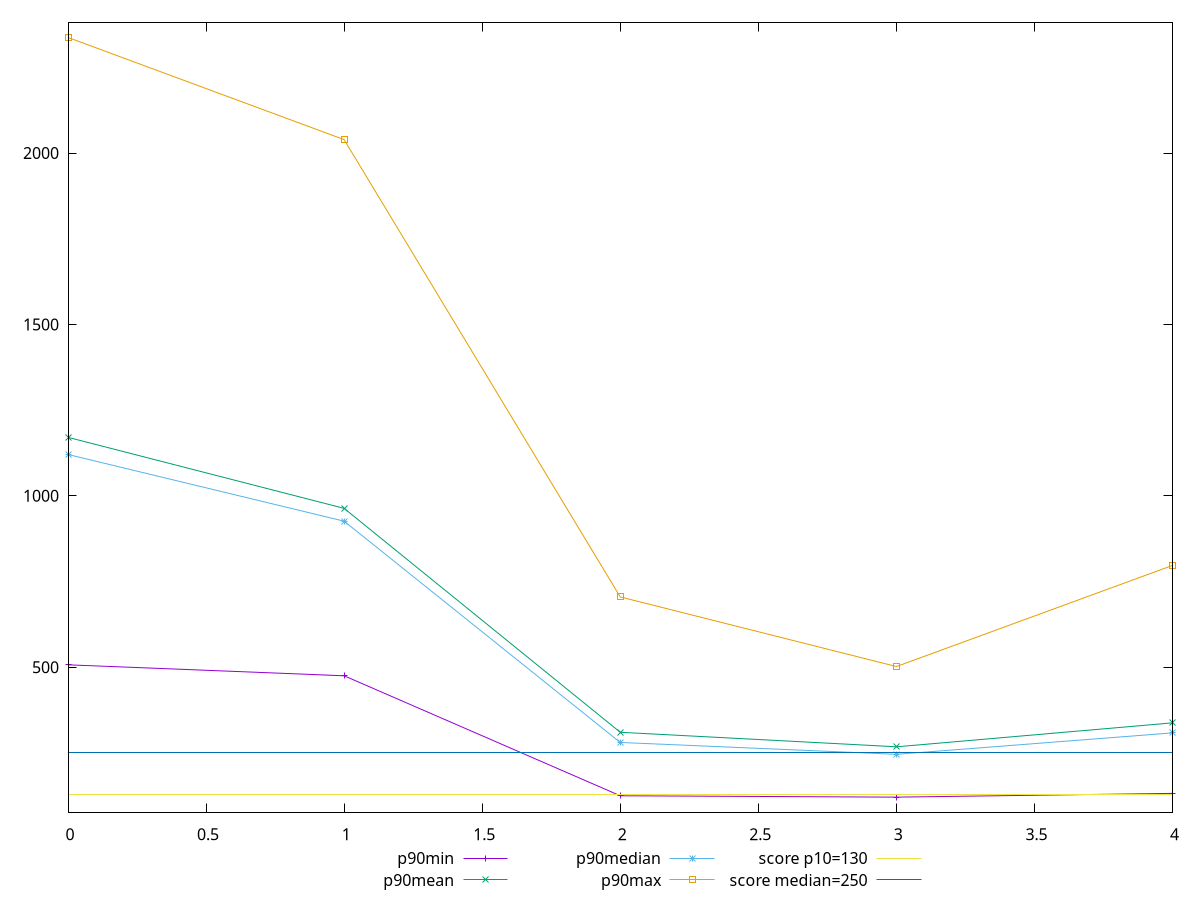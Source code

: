 reset

$p90Min <<EOF
0 506.9999999999991
1 475
2 125
3 121
4 132
EOF

$p90Mean <<EOF
0 1170.5531914893618
1 963.3617021276596
2 310.18617021276594
3 267.8723404255319
4 337.74468085106383
EOF

$p90Median <<EOF
0 1120.4999999999995
1 926
2 280.5
3 246
4 308.5
EOF

$p90Max <<EOF
0 2336.999999999998
1 2038.9999999999982
2 705
3 502
4 797
EOF

set key outside below
set xrange [0:4]
set yrange [76.68000000000004:2381.3199999999983]
set trange [76.68000000000004:2381.3199999999983]
set terminal svg size 640, 560 enhanced background rgb 'white'
set output "report_00015_2021-02-09T16-11-33.973Z/max-potential-fid/progression/value.svg"

plot $p90Min title "p90min" with linespoints, \
     $p90Mean title "p90mean" with linespoints, \
     $p90Median title "p90median" with linespoints, \
     $p90Max title "p90max" with linespoints, \
     130 title "score p10=130", \
     250 title "score median=250"

reset
